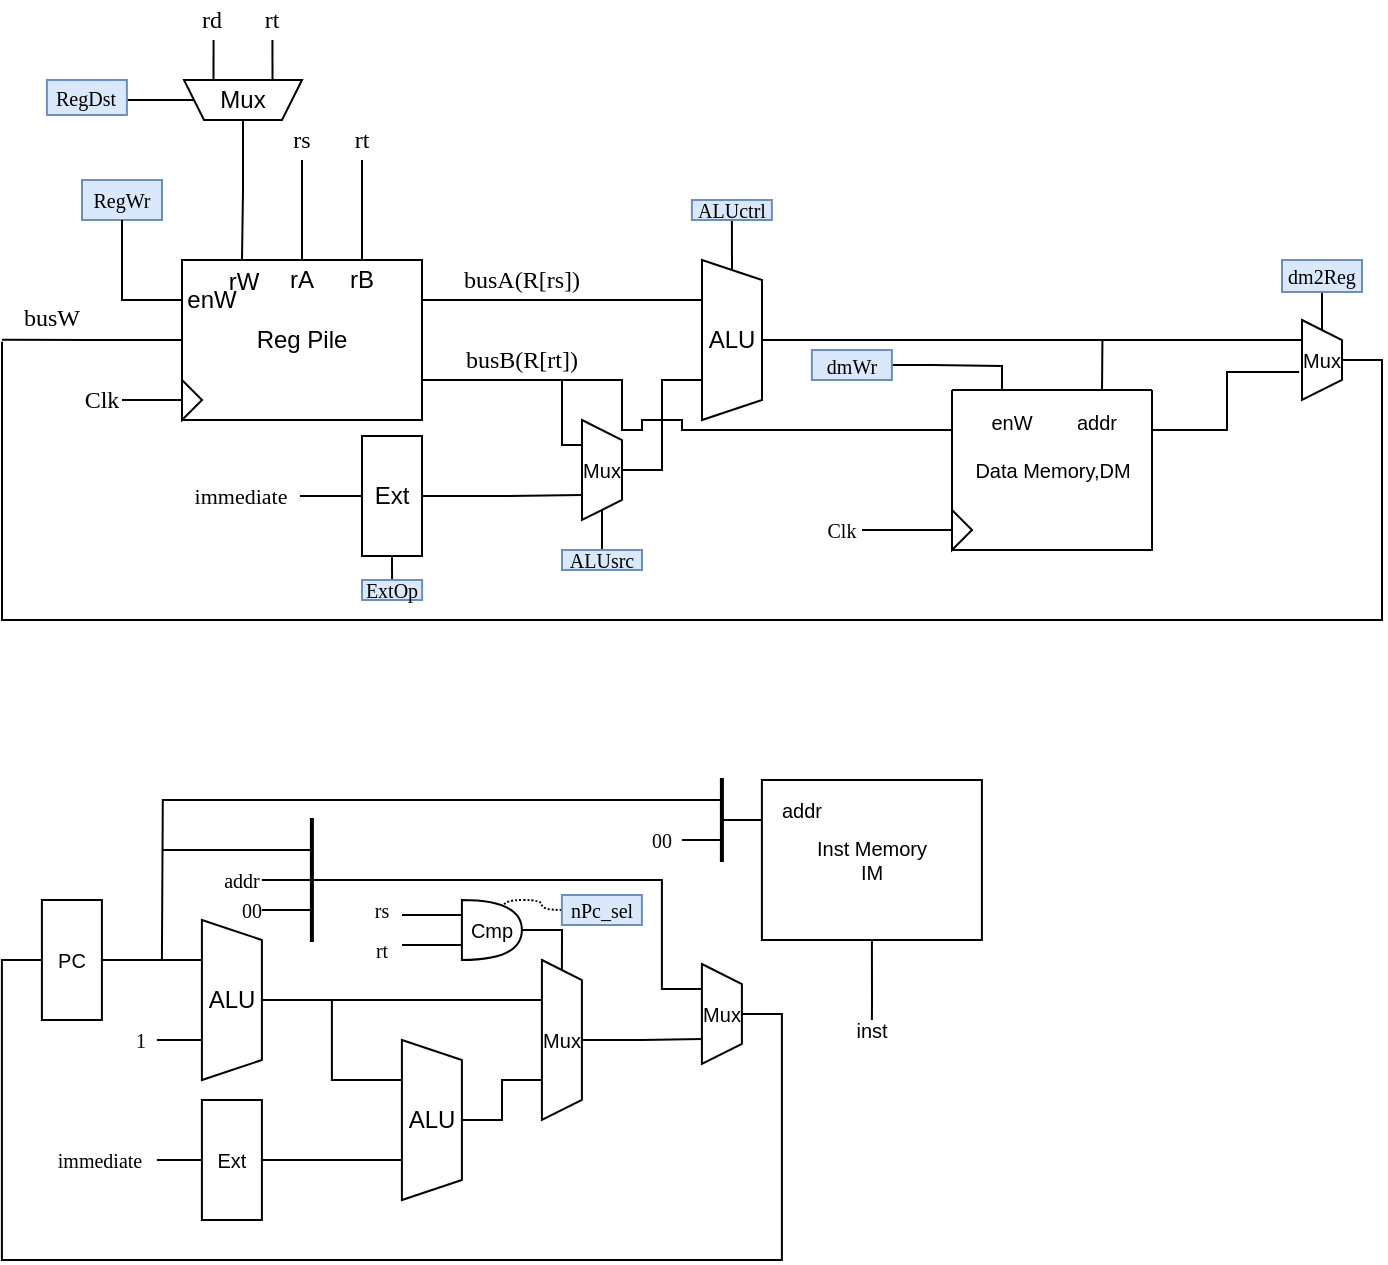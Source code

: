 <mxfile version="16.1.2" type="device"><diagram id="sEsrebwX0n_cgAbDyRyf" name="第 1 页"><mxGraphModel dx="865" dy="541" grid="1" gridSize="10" guides="1" tooltips="1" connect="1" arrows="1" fold="1" page="1" pageScale="1" pageWidth="1169" pageHeight="827" math="0" shadow="0"><root><mxCell id="0"/><mxCell id="1" parent="0"/><mxCell id="n8HxlayO0KJJmxq_UKNM-5" style="edgeStyle=orthogonalEdgeStyle;rounded=0;orthogonalLoop=1;jettySize=auto;html=1;exitX=0.5;exitY=0;exitDx=0;exitDy=0;endArrow=none;endFill=0;entryX=0.5;entryY=1;entryDx=0;entryDy=0;" edge="1" parent="1" source="n8HxlayO0KJJmxq_UKNM-1" target="n8HxlayO0KJJmxq_UKNM-99"><mxGeometry relative="1" as="geometry"><mxPoint x="260.0" y="140" as="targetPoint"/></mxGeometry></mxCell><mxCell id="n8HxlayO0KJJmxq_UKNM-6" style="edgeStyle=orthogonalEdgeStyle;rounded=0;orthogonalLoop=1;jettySize=auto;html=1;exitX=0.75;exitY=0;exitDx=0;exitDy=0;endArrow=none;endFill=0;entryX=0.5;entryY=1;entryDx=0;entryDy=0;" edge="1" parent="1" source="n8HxlayO0KJJmxq_UKNM-1" target="n8HxlayO0KJJmxq_UKNM-101"><mxGeometry relative="1" as="geometry"><mxPoint x="290.207" y="140" as="targetPoint"/></mxGeometry></mxCell><mxCell id="n8HxlayO0KJJmxq_UKNM-25" style="edgeStyle=orthogonalEdgeStyle;rounded=0;sketch=0;orthogonalLoop=1;jettySize=auto;html=1;exitX=1;exitY=0.25;exitDx=0;exitDy=0;shadow=0;endArrow=none;endFill=0;entryX=0.25;entryY=1;entryDx=0;entryDy=0;" edge="1" parent="1" source="n8HxlayO0KJJmxq_UKNM-1" target="n8HxlayO0KJJmxq_UKNM-114"><mxGeometry relative="1" as="geometry"><mxPoint x="380" y="199.857" as="targetPoint"/></mxGeometry></mxCell><mxCell id="n8HxlayO0KJJmxq_UKNM-26" style="edgeStyle=orthogonalEdgeStyle;rounded=0;sketch=0;orthogonalLoop=1;jettySize=auto;html=1;exitX=0;exitY=0.5;exitDx=0;exitDy=0;shadow=0;endArrow=none;endFill=0;" edge="1" parent="1" source="n8HxlayO0KJJmxq_UKNM-1"><mxGeometry relative="1" as="geometry"><mxPoint x="110" y="219.857" as="targetPoint"/></mxGeometry></mxCell><mxCell id="n8HxlayO0KJJmxq_UKNM-124" style="edgeStyle=orthogonalEdgeStyle;rounded=0;sketch=0;orthogonalLoop=1;jettySize=auto;html=1;exitX=1;exitY=0.75;exitDx=0;exitDy=0;entryX=0.25;entryY=1;entryDx=0;entryDy=0;shadow=0;fontSize=10;endArrow=none;endFill=0;" edge="1" parent="1" source="n8HxlayO0KJJmxq_UKNM-1" target="n8HxlayO0KJJmxq_UKNM-122"><mxGeometry relative="1" as="geometry"><Array as="points"><mxPoint x="390" y="240"/><mxPoint x="390" y="273"/></Array></mxGeometry></mxCell><mxCell id="n8HxlayO0KJJmxq_UKNM-1" value="Reg Pile" style="rounded=0;whiteSpace=wrap;html=1;" vertex="1" parent="1"><mxGeometry x="200" y="180" width="120" height="80" as="geometry"/></mxCell><mxCell id="n8HxlayO0KJJmxq_UKNM-3" value="rW" style="text;html=1;strokeColor=none;fillColor=none;align=center;verticalAlign=middle;whiteSpace=wrap;rounded=0;" vertex="1" parent="1"><mxGeometry x="216" y="181" width="30" height="20" as="geometry"/></mxCell><mxCell id="n8HxlayO0KJJmxq_UKNM-7" value="rA" style="text;html=1;strokeColor=none;fillColor=none;align=center;verticalAlign=middle;whiteSpace=wrap;rounded=0;" vertex="1" parent="1"><mxGeometry x="245" y="180" width="30" height="20" as="geometry"/></mxCell><mxCell id="n8HxlayO0KJJmxq_UKNM-8" value="rB" style="text;html=1;strokeColor=none;fillColor=none;align=center;verticalAlign=middle;whiteSpace=wrap;rounded=0;" vertex="1" parent="1"><mxGeometry x="275" y="180" width="30" height="20" as="geometry"/></mxCell><mxCell id="n8HxlayO0KJJmxq_UKNM-14" value="busA(R[rs])" style="text;html=1;strokeColor=none;fillColor=none;align=center;verticalAlign=middle;whiteSpace=wrap;rounded=0;fontFamily=Lucida Console;" vertex="1" parent="1"><mxGeometry x="330" y="180" width="80" height="20" as="geometry"/></mxCell><mxCell id="n8HxlayO0KJJmxq_UKNM-15" value="RegWr" style="text;html=1;strokeColor=#6c8ebf;fillColor=#dae8fc;align=center;verticalAlign=middle;whiteSpace=wrap;rounded=0;fontFamily=Georgia;fontSize=10;" vertex="1" parent="1"><mxGeometry x="150" y="140" width="40" height="20" as="geometry"/></mxCell><mxCell id="n8HxlayO0KJJmxq_UKNM-16" value="busB(R[rt])" style="text;html=1;strokeColor=none;fillColor=none;align=center;verticalAlign=middle;whiteSpace=wrap;rounded=0;fontFamily=Lucida Console;" vertex="1" parent="1"><mxGeometry x="330" y="220" width="80" height="20" as="geometry"/></mxCell><mxCell id="n8HxlayO0KJJmxq_UKNM-19" style="edgeStyle=orthogonalEdgeStyle;rounded=0;sketch=0;orthogonalLoop=1;jettySize=auto;html=1;exitX=0;exitY=0.5;exitDx=0;exitDy=0;shadow=0;endArrow=none;endFill=0;entryX=1;entryY=0.5;entryDx=0;entryDy=0;" edge="1" parent="1" source="n8HxlayO0KJJmxq_UKNM-17" target="n8HxlayO0KJJmxq_UKNM-20"><mxGeometry relative="1" as="geometry"><mxPoint x="180" y="239.857" as="targetPoint"/></mxGeometry></mxCell><mxCell id="n8HxlayO0KJJmxq_UKNM-17" value="" style="triangle;whiteSpace=wrap;html=1;" vertex="1" parent="1"><mxGeometry x="200" y="240" width="10" height="20" as="geometry"/></mxCell><mxCell id="n8HxlayO0KJJmxq_UKNM-20" value="Clk" style="text;html=1;strokeColor=none;fillColor=none;align=center;verticalAlign=middle;whiteSpace=wrap;rounded=0;fontFamily=Lucida Console;" vertex="1" parent="1"><mxGeometry x="150" y="240" width="20" height="20" as="geometry"/></mxCell><mxCell id="n8HxlayO0KJJmxq_UKNM-27" style="edgeStyle=orthogonalEdgeStyle;rounded=0;sketch=0;orthogonalLoop=1;jettySize=auto;html=1;exitX=0;exitY=0;exitDx=0;exitDy=0;entryX=0.5;entryY=1;entryDx=0;entryDy=0;shadow=0;endArrow=none;endFill=0;" edge="1" parent="1" source="n8HxlayO0KJJmxq_UKNM-21" target="n8HxlayO0KJJmxq_UKNM-15"><mxGeometry relative="1" as="geometry"><Array as="points"><mxPoint x="170" y="200"/></Array></mxGeometry></mxCell><mxCell id="n8HxlayO0KJJmxq_UKNM-21" value="enW" style="text;html=1;strokeColor=none;fillColor=none;align=center;verticalAlign=middle;whiteSpace=wrap;rounded=0;" vertex="1" parent="1"><mxGeometry x="200" y="190" width="30" height="20" as="geometry"/></mxCell><mxCell id="n8HxlayO0KJJmxq_UKNM-28" value="busW" style="text;html=1;strokeColor=none;fillColor=none;align=center;verticalAlign=middle;whiteSpace=wrap;rounded=0;fontFamily=Lucida Console;" vertex="1" parent="1"><mxGeometry x="120" y="201" width="30" height="15" as="geometry"/></mxCell><mxCell id="n8HxlayO0KJJmxq_UKNM-99" value="rs" style="text;html=1;strokeColor=none;fillColor=none;align=center;verticalAlign=middle;whiteSpace=wrap;rounded=0;fontFamily=Lucida Console;" vertex="1" parent="1"><mxGeometry x="250" y="110" width="20" height="20" as="geometry"/></mxCell><mxCell id="n8HxlayO0KJJmxq_UKNM-101" value="rt" style="text;html=1;strokeColor=none;fillColor=none;align=center;verticalAlign=middle;whiteSpace=wrap;rounded=0;fontFamily=Lucida Console;" vertex="1" parent="1"><mxGeometry x="280" y="110" width="20" height="20" as="geometry"/></mxCell><mxCell id="n8HxlayO0KJJmxq_UKNM-104" style="edgeStyle=orthogonalEdgeStyle;rounded=0;sketch=0;orthogonalLoop=1;jettySize=auto;html=1;exitX=0.5;exitY=0;exitDx=0;exitDy=0;entryX=0.25;entryY=0;entryDx=0;entryDy=0;shadow=0;endArrow=none;endFill=0;" edge="1" parent="1" source="n8HxlayO0KJJmxq_UKNM-103" target="n8HxlayO0KJJmxq_UKNM-1"><mxGeometry relative="1" as="geometry"/></mxCell><mxCell id="n8HxlayO0KJJmxq_UKNM-105" style="edgeStyle=orthogonalEdgeStyle;rounded=0;sketch=0;orthogonalLoop=1;jettySize=auto;html=1;exitX=0.75;exitY=1;exitDx=0;exitDy=0;shadow=0;endArrow=none;endFill=0;" edge="1" parent="1" source="n8HxlayO0KJJmxq_UKNM-103"><mxGeometry relative="1" as="geometry"><mxPoint x="215.778" y="70" as="targetPoint"/></mxGeometry></mxCell><mxCell id="n8HxlayO0KJJmxq_UKNM-106" style="edgeStyle=orthogonalEdgeStyle;rounded=0;sketch=0;orthogonalLoop=1;jettySize=auto;html=1;exitX=0.25;exitY=1;exitDx=0;exitDy=0;shadow=0;endArrow=none;endFill=0;" edge="1" parent="1" source="n8HxlayO0KJJmxq_UKNM-103"><mxGeometry relative="1" as="geometry"><mxPoint x="245.222" y="70" as="targetPoint"/></mxGeometry></mxCell><mxCell id="n8HxlayO0KJJmxq_UKNM-214" style="edgeStyle=orthogonalEdgeStyle;rounded=0;sketch=0;orthogonalLoop=1;jettySize=auto;html=1;exitX=1;exitY=0.5;exitDx=0;exitDy=0;shadow=0;fontFamily=Lucida Console;fontSize=10;endArrow=none;endFill=0;entryX=1;entryY=0.5;entryDx=0;entryDy=0;" edge="1" parent="1" source="n8HxlayO0KJJmxq_UKNM-103" target="n8HxlayO0KJJmxq_UKNM-215"><mxGeometry relative="1" as="geometry"><mxPoint x="160" y="100" as="targetPoint"/></mxGeometry></mxCell><mxCell id="n8HxlayO0KJJmxq_UKNM-103" value="Mux" style="shape=trapezoid;perimeter=trapezoidPerimeter;whiteSpace=wrap;html=1;fixedSize=1;direction=west;size=10;" vertex="1" parent="1"><mxGeometry x="201" y="90" width="59" height="20" as="geometry"/></mxCell><mxCell id="n8HxlayO0KJJmxq_UKNM-108" value="rt" style="text;html=1;strokeColor=none;fillColor=none;align=center;verticalAlign=middle;whiteSpace=wrap;rounded=0;fontFamily=Lucida Console;" vertex="1" parent="1"><mxGeometry x="230" y="50" width="30" height="20" as="geometry"/></mxCell><mxCell id="n8HxlayO0KJJmxq_UKNM-109" value="rd" style="text;html=1;strokeColor=none;fillColor=none;align=center;verticalAlign=middle;whiteSpace=wrap;rounded=0;fontFamily=Lucida Console;" vertex="1" parent="1"><mxGeometry x="205" y="50" width="20" height="20" as="geometry"/></mxCell><mxCell id="n8HxlayO0KJJmxq_UKNM-140" style="edgeStyle=orthogonalEdgeStyle;rounded=0;sketch=0;orthogonalLoop=1;jettySize=auto;html=1;exitX=0.5;exitY=0;exitDx=0;exitDy=0;shadow=0;fontSize=10;endArrow=none;endFill=0;entryX=0.25;entryY=1;entryDx=0;entryDy=0;" edge="1" parent="1" source="n8HxlayO0KJJmxq_UKNM-114" target="n8HxlayO0KJJmxq_UKNM-142"><mxGeometry relative="1" as="geometry"><mxPoint x="740" y="220.111" as="targetPoint"/></mxGeometry></mxCell><mxCell id="n8HxlayO0KJJmxq_UKNM-221" style="edgeStyle=orthogonalEdgeStyle;rounded=0;sketch=0;orthogonalLoop=1;jettySize=auto;html=1;exitX=0;exitY=0.5;exitDx=0;exitDy=0;entryX=0.5;entryY=1;entryDx=0;entryDy=0;shadow=0;fontFamily=Georgia;fontSize=10;endArrow=none;endFill=0;" edge="1" parent="1" source="n8HxlayO0KJJmxq_UKNM-114" target="n8HxlayO0KJJmxq_UKNM-220"><mxGeometry relative="1" as="geometry"/></mxCell><mxCell id="n8HxlayO0KJJmxq_UKNM-114" value="ALU" style="shape=trapezoid;perimeter=trapezoidPerimeter;whiteSpace=wrap;html=1;fixedSize=1;direction=south;size=10;" vertex="1" parent="1"><mxGeometry x="460" y="180" width="30" height="80" as="geometry"/></mxCell><mxCell id="n8HxlayO0KJJmxq_UKNM-121" style="edgeStyle=orthogonalEdgeStyle;rounded=0;sketch=0;orthogonalLoop=1;jettySize=auto;html=1;exitX=0;exitY=0.5;exitDx=0;exitDy=0;entryX=1;entryY=0.5;entryDx=0;entryDy=0;shadow=0;fontSize=11;endArrow=none;endFill=0;" edge="1" parent="1" source="n8HxlayO0KJJmxq_UKNM-117" target="n8HxlayO0KJJmxq_UKNM-120"><mxGeometry relative="1" as="geometry"/></mxCell><mxCell id="n8HxlayO0KJJmxq_UKNM-123" style="edgeStyle=orthogonalEdgeStyle;rounded=0;sketch=0;orthogonalLoop=1;jettySize=auto;html=1;exitX=1;exitY=0.5;exitDx=0;exitDy=0;entryX=0.75;entryY=1;entryDx=0;entryDy=0;shadow=0;fontSize=10;endArrow=none;endFill=0;" edge="1" parent="1" source="n8HxlayO0KJJmxq_UKNM-117" target="n8HxlayO0KJJmxq_UKNM-122"><mxGeometry relative="1" as="geometry"/></mxCell><mxCell id="n8HxlayO0KJJmxq_UKNM-217" style="edgeStyle=orthogonalEdgeStyle;rounded=0;sketch=0;orthogonalLoop=1;jettySize=auto;html=1;exitX=0.5;exitY=1;exitDx=0;exitDy=0;entryX=0.5;entryY=0;entryDx=0;entryDy=0;shadow=0;fontFamily=Georgia;fontSize=10;endArrow=none;endFill=0;" edge="1" parent="1" source="n8HxlayO0KJJmxq_UKNM-117" target="n8HxlayO0KJJmxq_UKNM-216"><mxGeometry relative="1" as="geometry"/></mxCell><mxCell id="n8HxlayO0KJJmxq_UKNM-117" value="Ext" style="rounded=0;whiteSpace=wrap;html=1;" vertex="1" parent="1"><mxGeometry x="290" y="268" width="30" height="60" as="geometry"/></mxCell><mxCell id="n8HxlayO0KJJmxq_UKNM-120" value="immediate" style="text;html=1;strokeColor=none;fillColor=none;align=center;verticalAlign=middle;whiteSpace=wrap;rounded=0;fontSize=11;fontFamily=Lucida Console;" vertex="1" parent="1"><mxGeometry x="200" y="290.5" width="59" height="15" as="geometry"/></mxCell><mxCell id="n8HxlayO0KJJmxq_UKNM-126" style="edgeStyle=orthogonalEdgeStyle;rounded=0;sketch=0;orthogonalLoop=1;jettySize=auto;html=1;exitX=0.5;exitY=0;exitDx=0;exitDy=0;entryX=0.75;entryY=1;entryDx=0;entryDy=0;shadow=0;fontSize=10;endArrow=none;endFill=0;" edge="1" parent="1" source="n8HxlayO0KJJmxq_UKNM-122" target="n8HxlayO0KJJmxq_UKNM-114"><mxGeometry relative="1" as="geometry"/></mxCell><mxCell id="n8HxlayO0KJJmxq_UKNM-219" style="edgeStyle=orthogonalEdgeStyle;rounded=0;sketch=0;orthogonalLoop=1;jettySize=auto;html=1;exitX=1;exitY=0.5;exitDx=0;exitDy=0;entryX=0.5;entryY=0;entryDx=0;entryDy=0;shadow=0;fontFamily=Georgia;fontSize=10;endArrow=none;endFill=0;" edge="1" parent="1" source="n8HxlayO0KJJmxq_UKNM-122" target="n8HxlayO0KJJmxq_UKNM-218"><mxGeometry relative="1" as="geometry"/></mxCell><mxCell id="n8HxlayO0KJJmxq_UKNM-122" value="Mux" style="shape=trapezoid;perimeter=trapezoidPerimeter;whiteSpace=wrap;html=1;fixedSize=1;direction=south;size=10;fontSize=10;" vertex="1" parent="1"><mxGeometry x="400" y="260" width="20" height="50" as="geometry"/></mxCell><mxCell id="n8HxlayO0KJJmxq_UKNM-134" style="edgeStyle=orthogonalEdgeStyle;rounded=0;sketch=0;orthogonalLoop=1;jettySize=auto;html=1;exitX=0;exitY=0.25;exitDx=0;exitDy=0;shadow=0;fontSize=10;endArrow=none;endFill=0;" edge="1" parent="1" source="n8HxlayO0KJJmxq_UKNM-127"><mxGeometry relative="1" as="geometry"><mxPoint x="390" y="240" as="targetPoint"/><Array as="points"><mxPoint x="450" y="265"/><mxPoint x="450" y="260"/><mxPoint x="430" y="260"/><mxPoint x="430" y="265"/><mxPoint x="420" y="265"/><mxPoint x="420" y="240"/></Array></mxGeometry></mxCell><mxCell id="n8HxlayO0KJJmxq_UKNM-141" style="edgeStyle=orthogonalEdgeStyle;rounded=0;sketch=0;orthogonalLoop=1;jettySize=auto;html=1;exitX=0.75;exitY=0;exitDx=0;exitDy=0;shadow=0;fontSize=10;endArrow=none;endFill=0;" edge="1" parent="1" source="n8HxlayO0KJJmxq_UKNM-127"><mxGeometry relative="1" as="geometry"><mxPoint x="660.222" y="220" as="targetPoint"/></mxGeometry></mxCell><mxCell id="n8HxlayO0KJJmxq_UKNM-143" style="edgeStyle=orthogonalEdgeStyle;rounded=0;sketch=0;orthogonalLoop=1;jettySize=auto;html=1;exitX=1;exitY=0.25;exitDx=0;exitDy=0;entryX=0.65;entryY=1.072;entryDx=0;entryDy=0;entryPerimeter=0;shadow=0;fontSize=10;endArrow=none;endFill=0;" edge="1" parent="1" source="n8HxlayO0KJJmxq_UKNM-127" target="n8HxlayO0KJJmxq_UKNM-142"><mxGeometry relative="1" as="geometry"/></mxCell><mxCell id="n8HxlayO0KJJmxq_UKNM-127" value="" style="swimlane;startSize=0;fontSize=10;" vertex="1" parent="1"><mxGeometry x="585" y="245" width="100" height="80" as="geometry"><mxRectangle x="180" y="414" width="50" height="40" as="alternateBounds"/></mxGeometry></mxCell><mxCell id="n8HxlayO0KJJmxq_UKNM-128" value="enW" style="text;html=1;strokeColor=none;fillColor=none;align=center;verticalAlign=middle;whiteSpace=wrap;rounded=0;fontSize=10;" vertex="1" parent="n8HxlayO0KJJmxq_UKNM-127"><mxGeometry x="20" y="6" width="20" height="20" as="geometry"/></mxCell><mxCell id="n8HxlayO0KJJmxq_UKNM-129" value="addr" style="text;html=1;strokeColor=none;fillColor=none;align=center;verticalAlign=middle;whiteSpace=wrap;rounded=0;fontSize=10;" vertex="1" parent="n8HxlayO0KJJmxq_UKNM-127"><mxGeometry x="60" y="9" width="25" height="14" as="geometry"/></mxCell><mxCell id="n8HxlayO0KJJmxq_UKNM-130" value="Data Memory,DM" style="text;html=1;align=center;verticalAlign=middle;resizable=0;points=[];autosize=1;strokeColor=none;fillColor=none;fontSize=10;" vertex="1" parent="n8HxlayO0KJJmxq_UKNM-127"><mxGeometry x="5" y="30" width="90" height="20" as="geometry"/></mxCell><mxCell id="n8HxlayO0KJJmxq_UKNM-131" value="" style="triangle;whiteSpace=wrap;html=1;fontSize=10;" vertex="1" parent="n8HxlayO0KJJmxq_UKNM-127"><mxGeometry y="60" width="10" height="20" as="geometry"/></mxCell><mxCell id="n8HxlayO0KJJmxq_UKNM-136" style="edgeStyle=orthogonalEdgeStyle;rounded=1;sketch=0;orthogonalLoop=1;jettySize=auto;html=1;exitX=0;exitY=0.5;exitDx=0;exitDy=0;shadow=0;fontSize=10;endArrow=none;endFill=0;entryX=1;entryY=0.5;entryDx=0;entryDy=0;" edge="1" parent="1" source="n8HxlayO0KJJmxq_UKNM-131" target="n8HxlayO0KJJmxq_UKNM-139"><mxGeometry relative="1" as="geometry"><mxPoint x="550" y="315.111" as="targetPoint"/></mxGeometry></mxCell><mxCell id="n8HxlayO0KJJmxq_UKNM-139" value="Clk" style="text;html=1;strokeColor=none;fillColor=none;align=center;verticalAlign=middle;whiteSpace=wrap;rounded=0;fontSize=10;fontFamily=Lucida Console;" vertex="1" parent="1"><mxGeometry x="520" y="305" width="20" height="20" as="geometry"/></mxCell><mxCell id="n8HxlayO0KJJmxq_UKNM-144" style="edgeStyle=orthogonalEdgeStyle;rounded=0;sketch=0;orthogonalLoop=1;jettySize=auto;html=1;exitX=0.5;exitY=0;exitDx=0;exitDy=0;shadow=0;fontSize=10;endArrow=none;endFill=0;" edge="1" parent="1" source="n8HxlayO0KJJmxq_UKNM-142"><mxGeometry relative="1" as="geometry"><mxPoint x="110.0" y="220.889" as="targetPoint"/><Array as="points"><mxPoint x="800" y="230"/><mxPoint x="800" y="360"/><mxPoint x="110" y="360"/></Array></mxGeometry></mxCell><mxCell id="n8HxlayO0KJJmxq_UKNM-227" style="edgeStyle=orthogonalEdgeStyle;rounded=0;sketch=0;orthogonalLoop=1;jettySize=auto;html=1;exitX=0;exitY=0.5;exitDx=0;exitDy=0;entryX=0.5;entryY=1;entryDx=0;entryDy=0;shadow=0;fontFamily=Georgia;fontSize=10;endArrow=none;endFill=0;" edge="1" parent="1" source="n8HxlayO0KJJmxq_UKNM-142" target="n8HxlayO0KJJmxq_UKNM-226"><mxGeometry relative="1" as="geometry"/></mxCell><mxCell id="n8HxlayO0KJJmxq_UKNM-142" value="Mux" style="shape=trapezoid;perimeter=trapezoidPerimeter;whiteSpace=wrap;html=1;fixedSize=1;direction=south;size=10;fontSize=10;" vertex="1" parent="1"><mxGeometry x="760" y="210" width="20" height="40" as="geometry"/></mxCell><mxCell id="n8HxlayO0KJJmxq_UKNM-148" style="edgeStyle=orthogonalEdgeStyle;rounded=0;sketch=0;orthogonalLoop=1;jettySize=auto;html=1;exitX=1;exitY=0.5;exitDx=0;exitDy=0;entryX=0.25;entryY=1;entryDx=0;entryDy=0;shadow=0;fontSize=10;endArrow=none;endFill=0;" edge="1" parent="1" source="n8HxlayO0KJJmxq_UKNM-146" target="n8HxlayO0KJJmxq_UKNM-147"><mxGeometry relative="1" as="geometry"/></mxCell><mxCell id="n8HxlayO0KJJmxq_UKNM-146" value="PC" style="rounded=0;whiteSpace=wrap;html=1;fontSize=10;" vertex="1" parent="1"><mxGeometry x="129.95" y="500" width="30" height="60" as="geometry"/></mxCell><mxCell id="n8HxlayO0KJJmxq_UKNM-149" style="edgeStyle=orthogonalEdgeStyle;rounded=0;sketch=0;orthogonalLoop=1;jettySize=auto;html=1;exitX=0.75;exitY=1;exitDx=0;exitDy=0;shadow=0;fontSize=10;endArrow=none;endFill=0;" edge="1" parent="1" source="n8HxlayO0KJJmxq_UKNM-147" target="n8HxlayO0KJJmxq_UKNM-150"><mxGeometry relative="1" as="geometry"><mxPoint x="189.95" y="570.111" as="targetPoint"/></mxGeometry></mxCell><mxCell id="n8HxlayO0KJJmxq_UKNM-159" style="edgeStyle=orthogonalEdgeStyle;rounded=0;sketch=0;orthogonalLoop=1;jettySize=auto;html=1;exitX=0.5;exitY=0;exitDx=0;exitDy=0;entryX=0.25;entryY=1;entryDx=0;entryDy=0;shadow=0;fontSize=10;endArrow=none;endFill=0;" edge="1" parent="1" source="n8HxlayO0KJJmxq_UKNM-147" target="n8HxlayO0KJJmxq_UKNM-158"><mxGeometry relative="1" as="geometry"/></mxCell><mxCell id="n8HxlayO0KJJmxq_UKNM-147" value="ALU" style="shape=trapezoid;perimeter=trapezoidPerimeter;whiteSpace=wrap;html=1;fixedSize=1;direction=south;size=10;" vertex="1" parent="1"><mxGeometry x="209.95" y="510" width="30" height="80" as="geometry"/></mxCell><mxCell id="n8HxlayO0KJJmxq_UKNM-150" value="1" style="text;html=1;strokeColor=none;fillColor=none;align=center;verticalAlign=middle;whiteSpace=wrap;rounded=0;fontSize=10;fontFamily=Lucida Console;" vertex="1" parent="1"><mxGeometry x="172.45" y="560" width="15" height="20" as="geometry"/></mxCell><mxCell id="n8HxlayO0KJJmxq_UKNM-156" style="edgeStyle=orthogonalEdgeStyle;rounded=0;sketch=0;orthogonalLoop=1;jettySize=auto;html=1;exitX=0;exitY=0.5;exitDx=0;exitDy=0;entryX=1;entryY=0.5;entryDx=0;entryDy=0;shadow=0;fontSize=10;endArrow=none;endFill=0;" edge="1" parent="1" source="n8HxlayO0KJJmxq_UKNM-151" target="n8HxlayO0KJJmxq_UKNM-155"><mxGeometry relative="1" as="geometry"/></mxCell><mxCell id="n8HxlayO0KJJmxq_UKNM-160" style="edgeStyle=orthogonalEdgeStyle;rounded=0;sketch=0;orthogonalLoop=1;jettySize=auto;html=1;exitX=1;exitY=0.5;exitDx=0;exitDy=0;entryX=0.75;entryY=1;entryDx=0;entryDy=0;shadow=0;fontSize=10;endArrow=none;endFill=0;" edge="1" parent="1" source="n8HxlayO0KJJmxq_UKNM-151" target="n8HxlayO0KJJmxq_UKNM-158"><mxGeometry relative="1" as="geometry"/></mxCell><mxCell id="n8HxlayO0KJJmxq_UKNM-151" value="Ext" style="rounded=0;whiteSpace=wrap;html=1;fontSize=10;" vertex="1" parent="1"><mxGeometry x="209.95" y="600" width="30" height="60" as="geometry"/></mxCell><mxCell id="n8HxlayO0KJJmxq_UKNM-155" value="immediate" style="text;html=1;strokeColor=none;fillColor=none;align=center;verticalAlign=middle;whiteSpace=wrap;rounded=0;fontSize=10;fontFamily=Lucida Console;" vertex="1" parent="1"><mxGeometry x="129.95" y="625" width="57.5" height="10" as="geometry"/></mxCell><mxCell id="n8HxlayO0KJJmxq_UKNM-165" style="edgeStyle=orthogonalEdgeStyle;rounded=0;sketch=0;orthogonalLoop=1;jettySize=auto;html=1;exitX=0.5;exitY=0;exitDx=0;exitDy=0;entryX=0.75;entryY=1;entryDx=0;entryDy=0;shadow=0;fontSize=10;endArrow=none;endFill=0;" edge="1" parent="1" source="n8HxlayO0KJJmxq_UKNM-158" target="n8HxlayO0KJJmxq_UKNM-162"><mxGeometry relative="1" as="geometry"/></mxCell><mxCell id="n8HxlayO0KJJmxq_UKNM-158" value="ALU" style="shape=trapezoid;perimeter=trapezoidPerimeter;whiteSpace=wrap;html=1;fixedSize=1;direction=south;size=10;" vertex="1" parent="1"><mxGeometry x="309.95" y="570" width="30" height="80" as="geometry"/></mxCell><mxCell id="n8HxlayO0KJJmxq_UKNM-164" style="edgeStyle=orthogonalEdgeStyle;rounded=0;sketch=0;orthogonalLoop=1;jettySize=auto;html=1;exitX=0.25;exitY=1;exitDx=0;exitDy=0;shadow=0;fontSize=10;endArrow=none;endFill=0;" edge="1" parent="1" source="n8HxlayO0KJJmxq_UKNM-162"><mxGeometry relative="1" as="geometry"><mxPoint x="269.95" y="550" as="targetPoint"/></mxGeometry></mxCell><mxCell id="n8HxlayO0KJJmxq_UKNM-204" style="edgeStyle=orthogonalEdgeStyle;rounded=0;sketch=0;orthogonalLoop=1;jettySize=auto;html=1;exitX=0.5;exitY=0;exitDx=0;exitDy=0;entryX=0.75;entryY=1;entryDx=0;entryDy=0;shadow=0;fontSize=10;endArrow=none;endFill=0;" edge="1" parent="1" source="n8HxlayO0KJJmxq_UKNM-162" target="n8HxlayO0KJJmxq_UKNM-189"><mxGeometry relative="1" as="geometry"/></mxCell><mxCell id="n8HxlayO0KJJmxq_UKNM-162" value="Mux" style="shape=trapezoid;perimeter=trapezoidPerimeter;whiteSpace=wrap;html=1;fixedSize=1;direction=south;size=10;fontSize=10;" vertex="1" parent="1"><mxGeometry x="379.95" y="530" width="20" height="80" as="geometry"/></mxCell><mxCell id="n8HxlayO0KJJmxq_UKNM-180" style="edgeStyle=orthogonalEdgeStyle;rounded=0;sketch=0;orthogonalLoop=1;jettySize=auto;html=1;exitX=0.5;exitY=1;exitDx=0;exitDy=0;shadow=0;fontSize=10;endArrow=none;endFill=0;entryX=0.5;entryY=0;entryDx=0;entryDy=0;" edge="1" parent="1" source="n8HxlayO0KJJmxq_UKNM-167" target="n8HxlayO0KJJmxq_UKNM-181"><mxGeometry relative="1" as="geometry"><mxPoint x="560.172" y="560" as="targetPoint"/><Array as="points"><mxPoint x="544.95" y="550"/><mxPoint x="544.95" y="550"/></Array></mxGeometry></mxCell><mxCell id="n8HxlayO0KJJmxq_UKNM-167" value="Inst Memory&lt;br&gt;IM" style="rounded=0;whiteSpace=wrap;html=1;fontSize=10;" vertex="1" parent="1"><mxGeometry x="489.95" y="440" width="110" height="80" as="geometry"/></mxCell><mxCell id="n8HxlayO0KJJmxq_UKNM-178" value="00" style="text;html=1;strokeColor=none;fillColor=none;align=center;verticalAlign=middle;whiteSpace=wrap;rounded=0;fontSize=10;fontFamily=Lucida Console;" vertex="1" parent="1"><mxGeometry x="429.95" y="465" width="20" height="10" as="geometry"/></mxCell><mxCell id="n8HxlayO0KJJmxq_UKNM-179" value="addr" style="text;html=1;strokeColor=none;fillColor=none;align=center;verticalAlign=middle;whiteSpace=wrap;rounded=0;fontSize=10;" vertex="1" parent="1"><mxGeometry x="499.95" y="450" width="20" height="10" as="geometry"/></mxCell><mxCell id="n8HxlayO0KJJmxq_UKNM-181" value="inst" style="text;html=1;strokeColor=none;fillColor=none;align=center;verticalAlign=middle;whiteSpace=wrap;rounded=0;fontSize=10;" vertex="1" parent="1"><mxGeometry x="534.95" y="560" width="20" height="10" as="geometry"/></mxCell><mxCell id="n8HxlayO0KJJmxq_UKNM-183" style="edgeStyle=orthogonalEdgeStyle;rounded=0;sketch=0;orthogonalLoop=1;jettySize=auto;html=1;exitX=1;exitY=0.5;exitDx=0;exitDy=0;exitPerimeter=0;entryX=0;entryY=0.5;entryDx=0;entryDy=0;shadow=0;fontSize=10;endArrow=none;endFill=0;" edge="1" parent="1" source="n8HxlayO0KJJmxq_UKNM-182" target="n8HxlayO0KJJmxq_UKNM-162"><mxGeometry relative="1" as="geometry"/></mxCell><mxCell id="n8HxlayO0KJJmxq_UKNM-185" style="edgeStyle=orthogonalEdgeStyle;rounded=0;sketch=0;orthogonalLoop=1;jettySize=auto;html=1;exitX=0;exitY=0.25;exitDx=0;exitDy=0;exitPerimeter=0;shadow=0;fontSize=10;endArrow=none;endFill=0;" edge="1" parent="1" source="n8HxlayO0KJJmxq_UKNM-182"><mxGeometry relative="1" as="geometry"><mxPoint x="309.95" y="507.333" as="targetPoint"/></mxGeometry></mxCell><mxCell id="n8HxlayO0KJJmxq_UKNM-186" style="edgeStyle=orthogonalEdgeStyle;rounded=0;sketch=0;orthogonalLoop=1;jettySize=auto;html=1;exitX=0;exitY=0.75;exitDx=0;exitDy=0;exitPerimeter=0;shadow=0;fontSize=10;endArrow=none;endFill=0;" edge="1" parent="1" source="n8HxlayO0KJJmxq_UKNM-182"><mxGeometry relative="1" as="geometry"><mxPoint x="309.95" y="522.333" as="targetPoint"/></mxGeometry></mxCell><mxCell id="n8HxlayO0KJJmxq_UKNM-182" value="Cmp" style="shape=or;whiteSpace=wrap;html=1;fontSize=10;direction=east;" vertex="1" parent="1"><mxGeometry x="339.95" y="500" width="30" height="30" as="geometry"/></mxCell><mxCell id="n8HxlayO0KJJmxq_UKNM-187" value="rs" style="text;html=1;strokeColor=none;fillColor=none;align=center;verticalAlign=middle;whiteSpace=wrap;rounded=0;fontSize=10;fontFamily=Lucida Console;" vertex="1" parent="1"><mxGeometry x="289.95" y="500" width="20" height="10" as="geometry"/></mxCell><mxCell id="n8HxlayO0KJJmxq_UKNM-188" value="rt" style="text;html=1;strokeColor=none;fillColor=none;align=center;verticalAlign=middle;whiteSpace=wrap;rounded=0;fontSize=10;fontFamily=Lucida Console;" vertex="1" parent="1"><mxGeometry x="289.95" y="520" width="20" height="10" as="geometry"/></mxCell><mxCell id="n8HxlayO0KJJmxq_UKNM-205" style="edgeStyle=orthogonalEdgeStyle;rounded=0;sketch=0;orthogonalLoop=1;jettySize=auto;html=1;exitX=0.5;exitY=0;exitDx=0;exitDy=0;entryX=0;entryY=0.5;entryDx=0;entryDy=0;shadow=0;fontSize=10;endArrow=none;endFill=0;" edge="1" parent="1" source="n8HxlayO0KJJmxq_UKNM-189" target="n8HxlayO0KJJmxq_UKNM-146"><mxGeometry relative="1" as="geometry"><Array as="points"><mxPoint x="499.95" y="557"/><mxPoint x="499.95" y="680"/><mxPoint x="109.95" y="680"/><mxPoint x="109.95" y="530"/></Array></mxGeometry></mxCell><mxCell id="n8HxlayO0KJJmxq_UKNM-189" value="Mux" style="shape=trapezoid;perimeter=trapezoidPerimeter;whiteSpace=wrap;html=1;fixedSize=1;direction=south;size=10;fontSize=10;" vertex="1" parent="1"><mxGeometry x="459.95" y="532" width="20" height="50" as="geometry"/></mxCell><mxCell id="n8HxlayO0KJJmxq_UKNM-193" style="edgeStyle=orthogonalEdgeStyle;rounded=0;sketch=0;orthogonalLoop=1;jettySize=auto;html=1;exitX=0;exitY=0.5;exitDx=0;exitDy=0;entryX=0;entryY=0.25;entryDx=0;entryDy=0;shadow=0;fontSize=10;endArrow=none;endFill=0;" edge="1" parent="1" source="n8HxlayO0KJJmxq_UKNM-192" target="n8HxlayO0KJJmxq_UKNM-167"><mxGeometry relative="1" as="geometry"/></mxCell><mxCell id="n8HxlayO0KJJmxq_UKNM-194" style="edgeStyle=orthogonalEdgeStyle;rounded=0;sketch=0;orthogonalLoop=1;jettySize=auto;html=1;exitX=0;exitY=0.75;exitDx=0;exitDy=0;entryX=1;entryY=0.5;entryDx=0;entryDy=0;shadow=0;fontSize=10;endArrow=none;endFill=0;" edge="1" parent="1" source="n8HxlayO0KJJmxq_UKNM-192" target="n8HxlayO0KJJmxq_UKNM-178"><mxGeometry relative="1" as="geometry"/></mxCell><mxCell id="n8HxlayO0KJJmxq_UKNM-195" style="edgeStyle=orthogonalEdgeStyle;rounded=0;sketch=0;orthogonalLoop=1;jettySize=auto;html=1;exitX=0;exitY=0.25;exitDx=0;exitDy=0;shadow=0;fontSize=10;endArrow=none;endFill=0;" edge="1" parent="1" source="n8HxlayO0KJJmxq_UKNM-192"><mxGeometry relative="1" as="geometry"><mxPoint x="189.95" y="530" as="targetPoint"/></mxGeometry></mxCell><mxCell id="n8HxlayO0KJJmxq_UKNM-192" value="" style="shape=partialRectangle;whiteSpace=wrap;html=1;right=0;top=0;bottom=0;fillColor=none;routingCenterX=-0.5;fontSize=10;strokeWidth=2;" vertex="1" parent="1"><mxGeometry x="469.95" y="440" width="10" height="40" as="geometry"/></mxCell><mxCell id="n8HxlayO0KJJmxq_UKNM-206" style="edgeStyle=orthogonalEdgeStyle;rounded=0;sketch=0;orthogonalLoop=1;jettySize=auto;html=1;exitX=0;exitY=0.25;exitDx=0;exitDy=0;shadow=0;fontSize=10;endArrow=none;endFill=0;" edge="1" parent="1" source="n8HxlayO0KJJmxq_UKNM-196"><mxGeometry relative="1" as="geometry"><mxPoint x="189.95" y="475" as="targetPoint"/></mxGeometry></mxCell><mxCell id="n8HxlayO0KJJmxq_UKNM-208" style="edgeStyle=orthogonalEdgeStyle;rounded=0;sketch=0;orthogonalLoop=1;jettySize=auto;html=1;exitX=0;exitY=0.5;exitDx=0;exitDy=0;entryX=1;entryY=0.5;entryDx=0;entryDy=0;shadow=0;fontSize=10;endArrow=none;endFill=0;" edge="1" parent="1" source="n8HxlayO0KJJmxq_UKNM-196" target="n8HxlayO0KJJmxq_UKNM-200"><mxGeometry relative="1" as="geometry"/></mxCell><mxCell id="n8HxlayO0KJJmxq_UKNM-211" style="edgeStyle=orthogonalEdgeStyle;rounded=0;sketch=0;orthogonalLoop=1;jettySize=auto;html=1;exitX=0;exitY=0.75;exitDx=0;exitDy=0;entryX=1;entryY=0.5;entryDx=0;entryDy=0;shadow=0;fontSize=10;endArrow=none;endFill=0;" edge="1" parent="1" source="n8HxlayO0KJJmxq_UKNM-196" target="n8HxlayO0KJJmxq_UKNM-209"><mxGeometry relative="1" as="geometry"/></mxCell><mxCell id="n8HxlayO0KJJmxq_UKNM-213" style="edgeStyle=orthogonalEdgeStyle;rounded=0;sketch=0;orthogonalLoop=1;jettySize=auto;html=1;exitX=0;exitY=0.5;exitDx=0;exitDy=0;entryX=0.25;entryY=1;entryDx=0;entryDy=0;shadow=0;fontSize=10;endArrow=none;endFill=0;" edge="1" parent="1" source="n8HxlayO0KJJmxq_UKNM-196" target="n8HxlayO0KJJmxq_UKNM-189"><mxGeometry relative="1" as="geometry"><Array as="points"><mxPoint x="439.95" y="490"/><mxPoint x="439.95" y="545"/></Array></mxGeometry></mxCell><mxCell id="n8HxlayO0KJJmxq_UKNM-196" value="" style="shape=partialRectangle;whiteSpace=wrap;html=1;right=0;top=0;bottom=0;fillColor=none;routingCenterX=-0.5;fontSize=10;strokeWidth=2;" vertex="1" parent="1"><mxGeometry x="264.95" y="460" width="25" height="60" as="geometry"/></mxCell><mxCell id="n8HxlayO0KJJmxq_UKNM-200" value="addr" style="text;html=1;strokeColor=none;fillColor=none;align=center;verticalAlign=middle;whiteSpace=wrap;rounded=0;fontSize=10;fontFamily=Lucida Console;" vertex="1" parent="1"><mxGeometry x="219.95" y="485" width="20" height="10" as="geometry"/></mxCell><mxCell id="n8HxlayO0KJJmxq_UKNM-209" value="00" style="text;html=1;strokeColor=none;fillColor=none;align=center;verticalAlign=middle;whiteSpace=wrap;rounded=0;fontSize=10;fontFamily=Lucida Console;" vertex="1" parent="1"><mxGeometry x="229.95" y="499" width="10" height="12" as="geometry"/></mxCell><mxCell id="n8HxlayO0KJJmxq_UKNM-215" value="RegDst" style="text;html=1;align=center;verticalAlign=middle;whiteSpace=wrap;rounded=0;fontFamily=Georgia;fontSize=10;fillColor=#dae8fc;strokeColor=#6c8ebf;" vertex="1" parent="1"><mxGeometry x="132.45" y="90" width="40" height="17.5" as="geometry"/></mxCell><mxCell id="n8HxlayO0KJJmxq_UKNM-216" value="ExtOp" style="text;html=1;strokeColor=#6c8ebf;fillColor=#dae8fc;align=center;verticalAlign=middle;whiteSpace=wrap;rounded=0;fontFamily=Georgia;fontSize=10;" vertex="1" parent="1"><mxGeometry x="290" y="340" width="30.05" height="10" as="geometry"/></mxCell><mxCell id="n8HxlayO0KJJmxq_UKNM-218" value="ALUsrc" style="text;html=1;strokeColor=#6c8ebf;fillColor=#dae8fc;align=center;verticalAlign=middle;whiteSpace=wrap;rounded=0;fontFamily=Georgia;fontSize=10;" vertex="1" parent="1"><mxGeometry x="390" y="325" width="40" height="10" as="geometry"/></mxCell><mxCell id="n8HxlayO0KJJmxq_UKNM-220" value="ALUctrl" style="text;html=1;strokeColor=#6c8ebf;fillColor=#dae8fc;align=center;verticalAlign=middle;whiteSpace=wrap;rounded=0;fontFamily=Georgia;fontSize=10;" vertex="1" parent="1"><mxGeometry x="454.95" y="150" width="40" height="10" as="geometry"/></mxCell><mxCell id="n8HxlayO0KJJmxq_UKNM-225" style="edgeStyle=orthogonalEdgeStyle;rounded=0;sketch=0;orthogonalLoop=1;jettySize=auto;html=1;exitX=1;exitY=0.5;exitDx=0;exitDy=0;entryX=0.25;entryY=0;entryDx=0;entryDy=0;shadow=0;fontFamily=Georgia;fontSize=10;endArrow=none;endFill=0;" edge="1" parent="1" source="n8HxlayO0KJJmxq_UKNM-223" target="n8HxlayO0KJJmxq_UKNM-127"><mxGeometry relative="1" as="geometry"><Array as="points"><mxPoint x="575" y="233"/><mxPoint x="610" y="233"/></Array></mxGeometry></mxCell><mxCell id="n8HxlayO0KJJmxq_UKNM-223" value="dmWr" style="text;html=1;strokeColor=#6c8ebf;fillColor=#dae8fc;align=center;verticalAlign=middle;whiteSpace=wrap;rounded=0;fontFamily=Georgia;fontSize=10;" vertex="1" parent="1"><mxGeometry x="514.95" y="225" width="40" height="15" as="geometry"/></mxCell><mxCell id="n8HxlayO0KJJmxq_UKNM-226" value="dm2Reg" style="text;html=1;strokeColor=#6c8ebf;fillColor=#dae8fc;align=center;verticalAlign=middle;whiteSpace=wrap;rounded=0;fontFamily=Georgia;fontSize=10;" vertex="1" parent="1"><mxGeometry x="750" y="180" width="40" height="16" as="geometry"/></mxCell><mxCell id="n8HxlayO0KJJmxq_UKNM-229" style="edgeStyle=orthogonalEdgeStyle;sketch=0;orthogonalLoop=1;jettySize=auto;html=1;exitX=0;exitY=0.5;exitDx=0;exitDy=0;entryX=0.7;entryY=0.1;entryDx=0;entryDy=0;entryPerimeter=0;shadow=0;fontFamily=Georgia;fontSize=10;endArrow=none;endFill=0;curved=1;dashed=1;dashPattern=1 1;" edge="1" parent="1" source="n8HxlayO0KJJmxq_UKNM-228" target="n8HxlayO0KJJmxq_UKNM-182"><mxGeometry relative="1" as="geometry"><Array as="points"><mxPoint x="380" y="505"/><mxPoint x="380" y="500"/><mxPoint x="361" y="500"/></Array></mxGeometry></mxCell><mxCell id="n8HxlayO0KJJmxq_UKNM-228" value="nPc_sel" style="text;html=1;strokeColor=#6c8ebf;fillColor=#dae8fc;align=center;verticalAlign=middle;whiteSpace=wrap;rounded=0;fontFamily=Georgia;fontSize=10;" vertex="1" parent="1"><mxGeometry x="389.95" y="497.5" width="40" height="15" as="geometry"/></mxCell></root></mxGraphModel></diagram></mxfile>